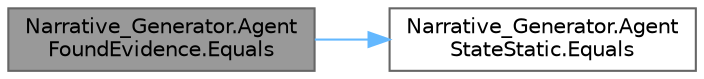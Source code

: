 digraph "Narrative_Generator.AgentFoundEvidence.Equals"
{
 // LATEX_PDF_SIZE
  bgcolor="transparent";
  edge [fontname=Helvetica,fontsize=10,labelfontname=Helvetica,labelfontsize=10];
  node [fontname=Helvetica,fontsize=10,shape=box,height=0.2,width=0.4];
  rankdir="LR";
  Node1 [label="Narrative_Generator.Agent\lFoundEvidence.Equals",height=0.2,width=0.4,color="gray40", fillcolor="grey60", style="filled", fontcolor="black",tooltip="Method for comparing two AgentFoundEvidence instance."];
  Node1 -> Node2 [color="steelblue1",style="solid"];
  Node2 [label="Narrative_Generator.Agent\lStateStatic.Equals",height=0.2,width=0.4,color="grey40", fillcolor="white", style="filled",URL="$class_narrative___generator_1_1_agent_state_static.html#ae69ab8132165ed897c507586fb5e9ffa",tooltip="Method for comparing two static parts of agent states."];
}
